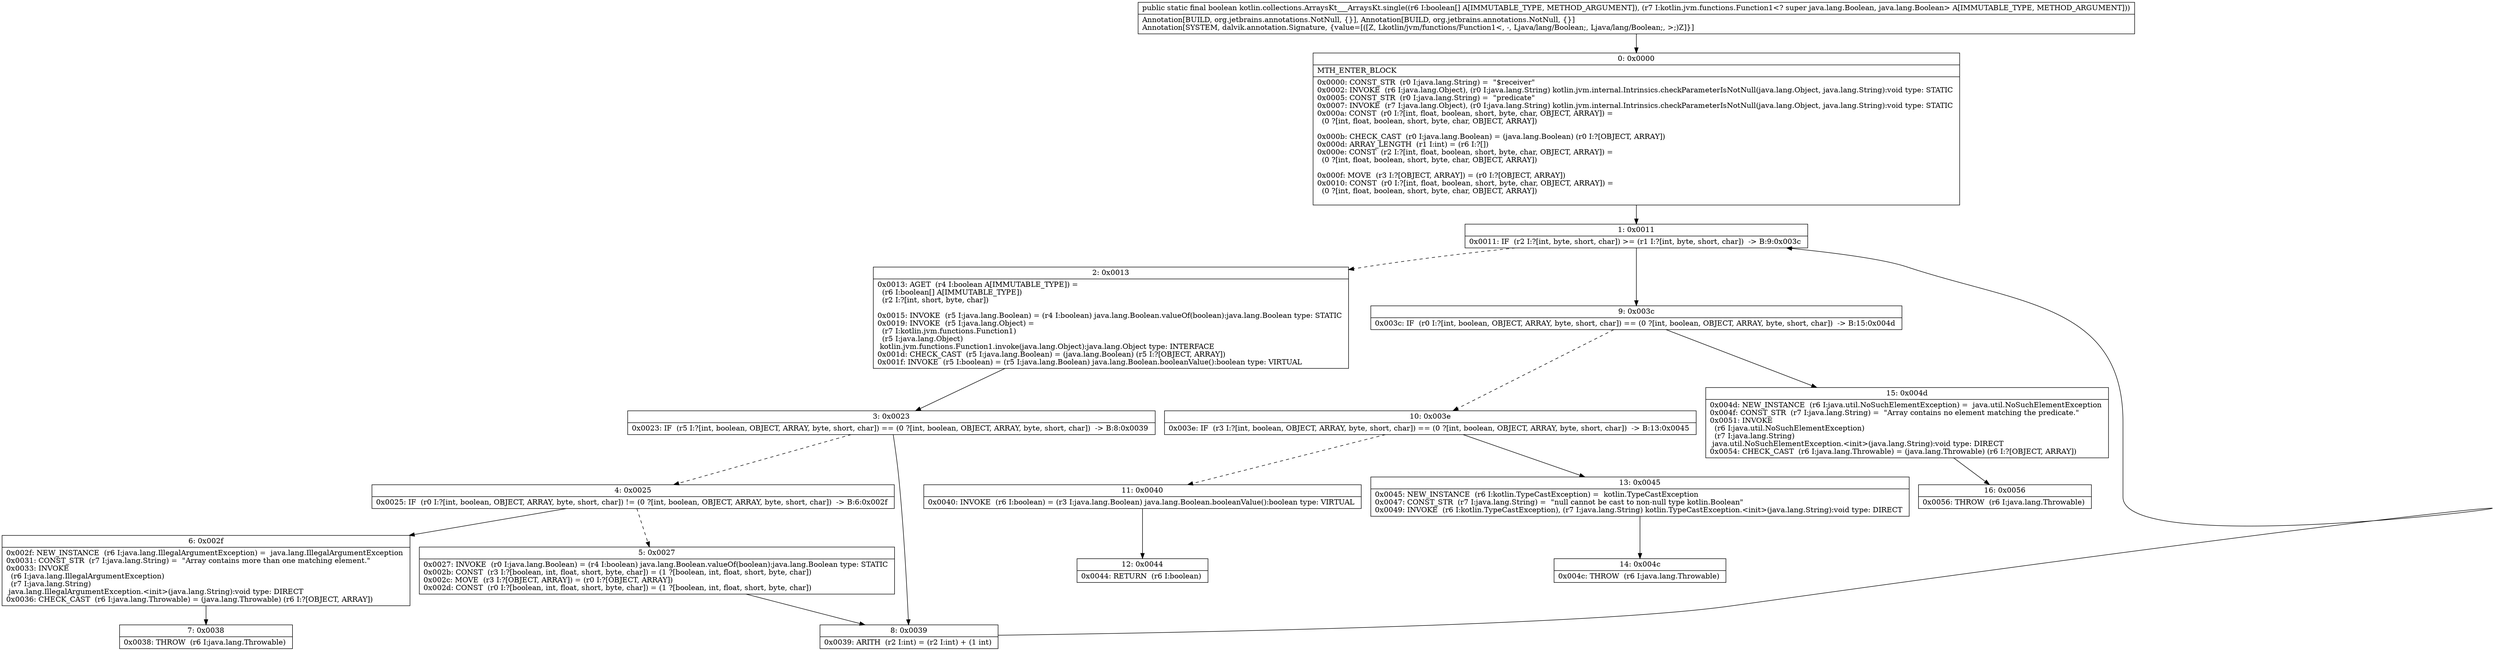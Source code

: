 digraph "CFG forkotlin.collections.ArraysKt___ArraysKt.single([ZLkotlin\/jvm\/functions\/Function1;)Z" {
Node_0 [shape=record,label="{0\:\ 0x0000|MTH_ENTER_BLOCK\l|0x0000: CONST_STR  (r0 I:java.lang.String) =  \"$receiver\" \l0x0002: INVOKE  (r6 I:java.lang.Object), (r0 I:java.lang.String) kotlin.jvm.internal.Intrinsics.checkParameterIsNotNull(java.lang.Object, java.lang.String):void type: STATIC \l0x0005: CONST_STR  (r0 I:java.lang.String) =  \"predicate\" \l0x0007: INVOKE  (r7 I:java.lang.Object), (r0 I:java.lang.String) kotlin.jvm.internal.Intrinsics.checkParameterIsNotNull(java.lang.Object, java.lang.String):void type: STATIC \l0x000a: CONST  (r0 I:?[int, float, boolean, short, byte, char, OBJECT, ARRAY]) = \l  (0 ?[int, float, boolean, short, byte, char, OBJECT, ARRAY])\l \l0x000b: CHECK_CAST  (r0 I:java.lang.Boolean) = (java.lang.Boolean) (r0 I:?[OBJECT, ARRAY]) \l0x000d: ARRAY_LENGTH  (r1 I:int) = (r6 I:?[]) \l0x000e: CONST  (r2 I:?[int, float, boolean, short, byte, char, OBJECT, ARRAY]) = \l  (0 ?[int, float, boolean, short, byte, char, OBJECT, ARRAY])\l \l0x000f: MOVE  (r3 I:?[OBJECT, ARRAY]) = (r0 I:?[OBJECT, ARRAY]) \l0x0010: CONST  (r0 I:?[int, float, boolean, short, byte, char, OBJECT, ARRAY]) = \l  (0 ?[int, float, boolean, short, byte, char, OBJECT, ARRAY])\l \l}"];
Node_1 [shape=record,label="{1\:\ 0x0011|0x0011: IF  (r2 I:?[int, byte, short, char]) \>= (r1 I:?[int, byte, short, char])  \-\> B:9:0x003c \l}"];
Node_2 [shape=record,label="{2\:\ 0x0013|0x0013: AGET  (r4 I:boolean A[IMMUTABLE_TYPE]) = \l  (r6 I:boolean[] A[IMMUTABLE_TYPE])\l  (r2 I:?[int, short, byte, char])\l \l0x0015: INVOKE  (r5 I:java.lang.Boolean) = (r4 I:boolean) java.lang.Boolean.valueOf(boolean):java.lang.Boolean type: STATIC \l0x0019: INVOKE  (r5 I:java.lang.Object) = \l  (r7 I:kotlin.jvm.functions.Function1)\l  (r5 I:java.lang.Object)\l kotlin.jvm.functions.Function1.invoke(java.lang.Object):java.lang.Object type: INTERFACE \l0x001d: CHECK_CAST  (r5 I:java.lang.Boolean) = (java.lang.Boolean) (r5 I:?[OBJECT, ARRAY]) \l0x001f: INVOKE  (r5 I:boolean) = (r5 I:java.lang.Boolean) java.lang.Boolean.booleanValue():boolean type: VIRTUAL \l}"];
Node_3 [shape=record,label="{3\:\ 0x0023|0x0023: IF  (r5 I:?[int, boolean, OBJECT, ARRAY, byte, short, char]) == (0 ?[int, boolean, OBJECT, ARRAY, byte, short, char])  \-\> B:8:0x0039 \l}"];
Node_4 [shape=record,label="{4\:\ 0x0025|0x0025: IF  (r0 I:?[int, boolean, OBJECT, ARRAY, byte, short, char]) != (0 ?[int, boolean, OBJECT, ARRAY, byte, short, char])  \-\> B:6:0x002f \l}"];
Node_5 [shape=record,label="{5\:\ 0x0027|0x0027: INVOKE  (r0 I:java.lang.Boolean) = (r4 I:boolean) java.lang.Boolean.valueOf(boolean):java.lang.Boolean type: STATIC \l0x002b: CONST  (r3 I:?[boolean, int, float, short, byte, char]) = (1 ?[boolean, int, float, short, byte, char]) \l0x002c: MOVE  (r3 I:?[OBJECT, ARRAY]) = (r0 I:?[OBJECT, ARRAY]) \l0x002d: CONST  (r0 I:?[boolean, int, float, short, byte, char]) = (1 ?[boolean, int, float, short, byte, char]) \l}"];
Node_6 [shape=record,label="{6\:\ 0x002f|0x002f: NEW_INSTANCE  (r6 I:java.lang.IllegalArgumentException) =  java.lang.IllegalArgumentException \l0x0031: CONST_STR  (r7 I:java.lang.String) =  \"Array contains more than one matching element.\" \l0x0033: INVOKE  \l  (r6 I:java.lang.IllegalArgumentException)\l  (r7 I:java.lang.String)\l java.lang.IllegalArgumentException.\<init\>(java.lang.String):void type: DIRECT \l0x0036: CHECK_CAST  (r6 I:java.lang.Throwable) = (java.lang.Throwable) (r6 I:?[OBJECT, ARRAY]) \l}"];
Node_7 [shape=record,label="{7\:\ 0x0038|0x0038: THROW  (r6 I:java.lang.Throwable) \l}"];
Node_8 [shape=record,label="{8\:\ 0x0039|0x0039: ARITH  (r2 I:int) = (r2 I:int) + (1 int) \l}"];
Node_9 [shape=record,label="{9\:\ 0x003c|0x003c: IF  (r0 I:?[int, boolean, OBJECT, ARRAY, byte, short, char]) == (0 ?[int, boolean, OBJECT, ARRAY, byte, short, char])  \-\> B:15:0x004d \l}"];
Node_10 [shape=record,label="{10\:\ 0x003e|0x003e: IF  (r3 I:?[int, boolean, OBJECT, ARRAY, byte, short, char]) == (0 ?[int, boolean, OBJECT, ARRAY, byte, short, char])  \-\> B:13:0x0045 \l}"];
Node_11 [shape=record,label="{11\:\ 0x0040|0x0040: INVOKE  (r6 I:boolean) = (r3 I:java.lang.Boolean) java.lang.Boolean.booleanValue():boolean type: VIRTUAL \l}"];
Node_12 [shape=record,label="{12\:\ 0x0044|0x0044: RETURN  (r6 I:boolean) \l}"];
Node_13 [shape=record,label="{13\:\ 0x0045|0x0045: NEW_INSTANCE  (r6 I:kotlin.TypeCastException) =  kotlin.TypeCastException \l0x0047: CONST_STR  (r7 I:java.lang.String) =  \"null cannot be cast to non\-null type kotlin.Boolean\" \l0x0049: INVOKE  (r6 I:kotlin.TypeCastException), (r7 I:java.lang.String) kotlin.TypeCastException.\<init\>(java.lang.String):void type: DIRECT \l}"];
Node_14 [shape=record,label="{14\:\ 0x004c|0x004c: THROW  (r6 I:java.lang.Throwable) \l}"];
Node_15 [shape=record,label="{15\:\ 0x004d|0x004d: NEW_INSTANCE  (r6 I:java.util.NoSuchElementException) =  java.util.NoSuchElementException \l0x004f: CONST_STR  (r7 I:java.lang.String) =  \"Array contains no element matching the predicate.\" \l0x0051: INVOKE  \l  (r6 I:java.util.NoSuchElementException)\l  (r7 I:java.lang.String)\l java.util.NoSuchElementException.\<init\>(java.lang.String):void type: DIRECT \l0x0054: CHECK_CAST  (r6 I:java.lang.Throwable) = (java.lang.Throwable) (r6 I:?[OBJECT, ARRAY]) \l}"];
Node_16 [shape=record,label="{16\:\ 0x0056|0x0056: THROW  (r6 I:java.lang.Throwable) \l}"];
MethodNode[shape=record,label="{public static final boolean kotlin.collections.ArraysKt___ArraysKt.single((r6 I:boolean[] A[IMMUTABLE_TYPE, METHOD_ARGUMENT]), (r7 I:kotlin.jvm.functions.Function1\<? super java.lang.Boolean, java.lang.Boolean\> A[IMMUTABLE_TYPE, METHOD_ARGUMENT]))  | Annotation[BUILD, org.jetbrains.annotations.NotNull, \{\}], Annotation[BUILD, org.jetbrains.annotations.NotNull, \{\}]\lAnnotation[SYSTEM, dalvik.annotation.Signature, \{value=[([Z, Lkotlin\/jvm\/functions\/Function1\<, \-, Ljava\/lang\/Boolean;, Ljava\/lang\/Boolean;, \>;)Z]\}]\l}"];
MethodNode -> Node_0;
Node_0 -> Node_1;
Node_1 -> Node_2[style=dashed];
Node_1 -> Node_9;
Node_2 -> Node_3;
Node_3 -> Node_4[style=dashed];
Node_3 -> Node_8;
Node_4 -> Node_5[style=dashed];
Node_4 -> Node_6;
Node_5 -> Node_8;
Node_6 -> Node_7;
Node_8 -> Node_1;
Node_9 -> Node_10[style=dashed];
Node_9 -> Node_15;
Node_10 -> Node_11[style=dashed];
Node_10 -> Node_13;
Node_11 -> Node_12;
Node_13 -> Node_14;
Node_15 -> Node_16;
}

